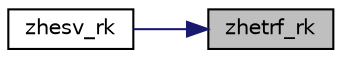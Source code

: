 digraph "zhetrf_rk"
{
 // LATEX_PDF_SIZE
  edge [fontname="Helvetica",fontsize="10",labelfontname="Helvetica",labelfontsize="10"];
  node [fontname="Helvetica",fontsize="10",shape=record];
  rankdir="RL";
  Node1 [label="zhetrf_rk",height=0.2,width=0.4,color="black", fillcolor="grey75", style="filled", fontcolor="black",tooltip="ZHETRF_RK computes the factorization of a complex Hermitian indefinite matrix using the bounded Bunch..."];
  Node1 -> Node2 [dir="back",color="midnightblue",fontsize="10",style="solid",fontname="Helvetica"];
  Node2 [label="zhesv_rk",height=0.2,width=0.4,color="black", fillcolor="white", style="filled",URL="$zhesv__rk_8f.html#a15080de6926fb2099b184fb5c8367453",tooltip="ZHESV_RK computes the solution to system of linear equations A * X = B for SY matrices"];
}
